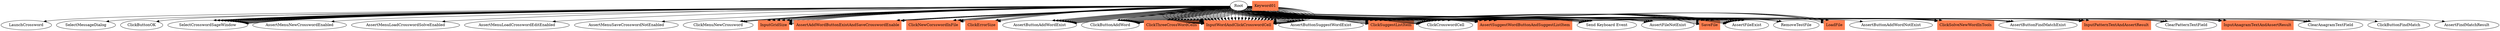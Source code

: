 // UK <-> LK
digraph {
	Root
	LaunchCrossword
		Root -> LaunchCrossword
	SelectMessageDialog
		Root -> SelectMessageDialog
	ClickButtonOK
		Root -> ClickButtonOK
	SelectCrosswordSageWindow
		Root -> SelectCrosswordSageWindow
	AssertMenuNewCrosswordEnabled
		Root -> AssertMenuNewCrosswordEnabled
	AssertMenuLoadCrosswordSolveEnabled
		Root -> AssertMenuLoadCrosswordSolveEnabled
	AssertMenuLoadCrosswordEditEnabled
		Root -> AssertMenuLoadCrosswordEditEnabled
	AssertMenuSaveCrosswordNotEnabled
		Root -> AssertMenuSaveCrosswordNotEnabled
	ClickMenuNewCrossword
		Root -> ClickMenuNewCrossword
	InputGridSize
		Root -> InputGridSize
	AssertAddWordButtonExistAndSaveCrosswordEnable
		Root -> AssertAddWordButtonExistAndSaveCrosswordEnable
	ClickMenuNewCrossword
		Root -> ClickMenuNewCrossword
	InputGridSize
		Root -> InputGridSize
	AssertAddWordButtonExistAndSaveCrosswordEnable
		Root -> AssertAddWordButtonExistAndSaveCrosswordEnable
	ClickMenuNewCrossword
		Root -> ClickMenuNewCrossword
	InputGridSize
		Root -> InputGridSize
	AssertAddWordButtonExistAndSaveCrosswordEnable
		Root -> AssertAddWordButtonExistAndSaveCrosswordEnable
	ClickNewCorsswordInFile
		Root -> ClickNewCorsswordInFile
	InputGridSize
		Root -> InputGridSize
	ClickErrorSize
		Root -> ClickErrorSize
	InputGridSize
		Root -> InputGridSize
	ClickErrorSize
		Root -> ClickErrorSize
	InputGridSize
		Root -> InputGridSize
	ClickErrorSize
		Root -> ClickErrorSize
	InputGridSize
		Root -> InputGridSize
	AssertAddWordButtonExistAndSaveCrosswordEnable
		Root -> AssertAddWordButtonExistAndSaveCrosswordEnable
	ClickNewCorsswordInFile
		Root -> ClickNewCorsswordInFile
	InputGridSize
		Root -> InputGridSize
	SelectCrosswordSageWindow
		Root -> SelectCrosswordSageWindow
	AssertButtonAddWordExist
		Root -> AssertButtonAddWordExist
	ClickButtonAddWord
		Root -> ClickButtonAddWord
	ClickThreeCrossWordCells
		Root -> ClickThreeCrossWordCells
	InputWordAndClickCrosswordCell
		Root -> InputWordAndClickCrosswordCell
	InputWordAndClickCrosswordCell
		Root -> InputWordAndClickCrosswordCell
	InputWordAndClickCrosswordCell
		Root -> InputWordAndClickCrosswordCell
	InputWordAndClickCrosswordCell
		Root -> InputWordAndClickCrosswordCell
	AssertButtonSuggestWordExist
		Root -> AssertButtonSuggestWordExist
	ClickSuggestListItem
		Root -> ClickSuggestListItem
	ClickCrosswordCell
		Root -> ClickCrosswordCell
	AssertSuggestWordButtonAndSuggestListItem
		Root -> AssertSuggestWordButtonAndSuggestListItem
	AssertButtonAddWordExist
		Root -> AssertButtonAddWordExist
	ClickButtonAddWord
		Root -> ClickButtonAddWord
	ClickThreeCrossWordCells
		Root -> ClickThreeCrossWordCells
	InputWordAndClickCrosswordCell
		Root -> InputWordAndClickCrosswordCell
	InputWordAndClickCrosswordCell
		Root -> InputWordAndClickCrosswordCell
	InputWordAndClickCrosswordCell
		Root -> InputWordAndClickCrosswordCell
	AssertButtonSuggestWordExist
		Root -> AssertButtonSuggestWordExist
	ClickSuggestListItem
		Root -> ClickSuggestListItem
	AssertButtonAddWordExist
		Root -> AssertButtonAddWordExist
	ClickButtonAddWord
		Root -> ClickButtonAddWord
	ClickThreeCrossWordCells
		Root -> ClickThreeCrossWordCells
	ClickSuggestListItem
		Root -> ClickSuggestListItem
	ClickCrosswordCell
		Root -> ClickCrosswordCell
	AssertSuggestWordButtonAndSuggestListItem
		Root -> AssertSuggestWordButtonAndSuggestListItem
	AssertButtonAddWordExist
		Root -> AssertButtonAddWordExist
	ClickButtonAddWord
		Root -> ClickButtonAddWord
	ClickThreeCrossWordCells
		Root -> ClickThreeCrossWordCells
	InputWordAndClickCrosswordCell
		Root -> InputWordAndClickCrosswordCell
	InputWordAndClickCrosswordCell
		Root -> InputWordAndClickCrosswordCell
	"Send Keyboard Event"
		Root -> "Send Keyboard Event"
	ClickSuggestListItem
		Root -> ClickSuggestListItem
	AssertButtonAddWordExist
		Root -> AssertButtonAddWordExist
	ClickButtonAddWord
		Root -> ClickButtonAddWord
	ClickThreeCrossWordCells
		Root -> ClickThreeCrossWordCells
	InputWordAndClickCrosswordCell
		Root -> InputWordAndClickCrosswordCell
	InputWordAndClickCrosswordCell
		Root -> InputWordAndClickCrosswordCell
	ClickSuggestListItem
		Root -> ClickSuggestListItem
	ClickCrosswordCell
		Root -> ClickCrosswordCell
	AssertSuggestWordButtonAndSuggestListItem
		Root -> AssertSuggestWordButtonAndSuggestListItem
	ClickCrosswordCell
		Root -> ClickCrosswordCell
	AssertSuggestWordButtonAndSuggestListItem
		Root -> AssertSuggestWordButtonAndSuggestListItem
	ClickCrosswordCell
		Root -> ClickCrosswordCell
	AssertSuggestWordButtonAndSuggestListItem
		Root -> AssertSuggestWordButtonAndSuggestListItem
	ClickNewCorsswordInFile
		Root -> ClickNewCorsswordInFile
	InputGridSize
		Root -> InputGridSize
	AssertFileNotExist
		Root -> AssertFileNotExist
	SelectCrosswordSageWindow
		Root -> SelectCrosswordSageWindow
	SaveFile
		Root -> SaveFile
	AssertFileExist
		Root -> AssertFileExist
	SelectCrosswordSageWindow
		Root -> SelectCrosswordSageWindow
	SaveFile
		Root -> SaveFile
	AssertFileExist
		Root -> AssertFileExist
	RemoveTestFile
		Root -> RemoveTestFile
	AssertFileNotExist
		Root -> AssertFileNotExist
	ClickNewCorsswordInFile
		Root -> ClickNewCorsswordInFile
	InputGridSize
		Root -> InputGridSize
	SelectCrosswordSageWindow
		Root -> SelectCrosswordSageWindow
	AssertButtonAddWordExist
		Root -> AssertButtonAddWordExist
	ClickButtonAddWord
		Root -> ClickButtonAddWord
	ClickCrosswordCell
		Root -> ClickCrosswordCell
	ClickCrosswordCell
		Root -> ClickCrosswordCell
	SaveFile
		Root -> SaveFile
	AssertFileExist
		Root -> AssertFileExist
	RemoveTestFile
		Root -> RemoveTestFile
	AssertFileNotExist
		Root -> AssertFileNotExist
	AssertFileNotExist
		Root -> AssertFileNotExist
	SelectCrosswordSageWindow
		Root -> SelectCrosswordSageWindow
	LoadFile
		Root -> LoadFile
	SelectCrosswordSageWindow
		Root -> SelectCrosswordSageWindow
	AssertButtonAddWordNotExist
		Root -> AssertButtonAddWordNotExist
	AssertFileExist
		Root -> AssertFileExist
	SelectCrosswordSageWindow
		Root -> SelectCrosswordSageWindow
	LoadFile
		Root -> LoadFile
	SelectCrosswordSageWindow
		Root -> SelectCrosswordSageWindow
	AssertButtonAddWordExist
		Root -> AssertButtonAddWordExist
	ClickSolveNewWordInTools
		Root -> ClickSolveNewWordInTools
	AssertButtonFindMatchExist
		Root -> AssertButtonFindMatchExist
	InputPatternTextAndAssertResult
		Root -> InputPatternTextAndAssertResult
	ClearPatternTextField
		Root -> ClearPatternTextField
	InputPatternTextAndAssertResult
		Root -> InputPatternTextAndAssertResult
	ClearPatternTextField
		Root -> ClearPatternTextField
	InputPatternTextAndAssertResult
		Root -> InputPatternTextAndAssertResult
	ClearPatternTextField
		Root -> ClearPatternTextField
	InputPatternTextAndAssertResult
		Root -> InputPatternTextAndAssertResult
	ClickSolveNewWordInTools
		Root -> ClickSolveNewWordInTools
	AssertButtonFindMatchExist
		Root -> AssertButtonFindMatchExist
	InputAnagramTextAndAssertResult
		Root -> InputAnagramTextAndAssertResult
	ClearAnagramTextField
		Root -> ClearAnagramTextField
	InputAnagramTextAndAssertResult
		Root -> InputAnagramTextAndAssertResult
	ClearAnagramTextField
		Root -> ClearAnagramTextField
	InputAnagramTextAndAssertResult
		Root -> InputAnagramTextAndAssertResult
	ClickNewCorsswordInFile
		Root -> ClickNewCorsswordInFile
	InputGridSize
		Root -> InputGridSize
	SelectCrosswordSageWindow
		Root -> SelectCrosswordSageWindow
	AssertButtonAddWordExist
		Root -> AssertButtonAddWordExist
	ClickButtonAddWord
		Root -> ClickButtonAddWord
	ClickThreeCrossWordCells
		Root -> ClickThreeCrossWordCells
	InputWordAndClickCrosswordCell
		Root -> InputWordAndClickCrosswordCell
	InputWordAndClickCrosswordCell
		Root -> InputWordAndClickCrosswordCell
	InputWordAndClickCrosswordCell
		Root -> InputWordAndClickCrosswordCell
	InputWordAndClickCrosswordCell
		Root -> InputWordAndClickCrosswordCell
	ClickSuggestListItem
		Root -> ClickSuggestListItem
	ClickButtonAddWord
		Root -> ClickButtonAddWord
	ClickThreeCrossWordCells
		Root -> ClickThreeCrossWordCells
	InputWordAndClickCrosswordCell
		Root -> InputWordAndClickCrosswordCell
	InputWordAndClickCrosswordCell
		Root -> InputWordAndClickCrosswordCell
	InputWordAndClickCrosswordCell
		Root -> InputWordAndClickCrosswordCell
	"Send Keyboard Event"
		Root -> "Send Keyboard Event"
	ClickButtonAddWord
		Root -> ClickButtonAddWord
	ClickThreeCrossWordCells
		Root -> ClickThreeCrossWordCells
	InputWordAndClickCrosswordCell
		Root -> InputWordAndClickCrosswordCell
	"Send Keyboard Event"
		Root -> "Send Keyboard Event"
	ClickSuggestListItem
		Root -> ClickSuggestListItem
	ClickCrosswordCell
		Root -> ClickCrosswordCell
	AssertSuggestWordButtonAndSuggestListItem
		Root -> AssertSuggestWordButtonAndSuggestListItem
	ClickButtonAddWord
		Root -> ClickButtonAddWord
	ClickThreeCrossWordCells
		Root -> ClickThreeCrossWordCells
	InputWordAndClickCrosswordCell
		Root -> InputWordAndClickCrosswordCell
	InputWordAndClickCrosswordCell
		Root -> InputWordAndClickCrosswordCell
	InputWordAndClickCrosswordCell
		Root -> InputWordAndClickCrosswordCell
	"Send Keyboard Event"
		Root -> "Send Keyboard Event"
	AssertButtonSuggestWordExist
		Root -> AssertButtonSuggestWordExist
	ClickSuggestListItem
		Root -> ClickSuggestListItem
	ClickCrosswordCell
		Root -> ClickCrosswordCell
	AssertSuggestWordButtonAndSuggestListItem
		Root -> AssertSuggestWordButtonAndSuggestListItem
	ClickButtonAddWord
		Root -> ClickButtonAddWord
	ClickThreeCrossWordCells
		Root -> ClickThreeCrossWordCells
	InputWordAndClickCrosswordCell
		Root -> InputWordAndClickCrosswordCell
	InputWordAndClickCrosswordCell
		Root -> InputWordAndClickCrosswordCell
	AssertButtonSuggestWordExist
		Root -> AssertButtonSuggestWordExist
	ClickSuggestListItem
		Root -> ClickSuggestListItem
	ClickCrosswordCell
		Root -> ClickCrosswordCell
	AssertSuggestWordButtonAndSuggestListItem
		Root -> AssertSuggestWordButtonAndSuggestListItem
	SaveFile
		Root -> SaveFile
	AssertFileExist
		Root -> AssertFileExist
	ClickSolveNewWordInTools
		Root -> ClickSolveNewWordInTools
	AssertButtonFindMatchExist
		Root -> AssertButtonFindMatchExist
	ClickButtonFindMatch
		Root -> ClickButtonFindMatch
	AssertFindMatchResult
		Root -> AssertFindMatchResult
	LoadFile
		Root -> LoadFile
	SelectCrosswordSageWindow
		Root -> SelectCrosswordSageWindow
	ClickButtonAddWord
		Root -> ClickButtonAddWord
	ClickThreeCrossWordCells
		Root -> ClickThreeCrossWordCells
	InputWordAndClickCrosswordCell
		Root -> InputWordAndClickCrosswordCell
	InputWordAndClickCrosswordCell
		Root -> InputWordAndClickCrosswordCell
	InputWordAndClickCrosswordCell
		Root -> InputWordAndClickCrosswordCell
	InputWordAndClickCrosswordCell
		Root -> InputWordAndClickCrosswordCell
	AssertButtonSuggestWordExist
		Root -> AssertButtonSuggestWordExist
	ClickSuggestListItem
		Root -> ClickSuggestListItem
	ClickCrosswordCell
		Root -> ClickCrosswordCell
	AssertSuggestWordButtonAndSuggestListItem
		Root -> AssertSuggestWordButtonAndSuggestListItem
	SaveFile
		Root -> SaveFile
	AssertFileExist
		Root -> AssertFileExist
	ClickSolveNewWordInTools
		Root -> ClickSolveNewWordInTools
	InputAnagramTextAndAssertResult
		Root -> InputAnagramTextAndAssertResult
	ClearAnagramTextField
		Root -> ClearAnagramTextField
	InputPatternTextAndAssertResult
		Root -> InputPatternTextAndAssertResult
	AssertFileExist
		Root -> AssertFileExist
	SelectCrosswordSageWindow
		Root -> SelectCrosswordSageWindow
	LoadFile
		Root -> LoadFile
	SelectCrosswordSageWindow
		Root -> SelectCrosswordSageWindow
	AssertButtonAddWordExist
		Root -> AssertButtonAddWordExist
	ClickButtonAddWord
		Root -> ClickButtonAddWord
	ClickThreeCrossWordCells
		Root -> ClickThreeCrossWordCells
	InputWordAndClickCrosswordCell
		Root -> InputWordAndClickCrosswordCell
	InputWordAndClickCrosswordCell
		Root -> InputWordAndClickCrosswordCell
	InputWordAndClickCrosswordCell
		Root -> InputWordAndClickCrosswordCell
	InputWordAndClickCrosswordCell
		Root -> InputWordAndClickCrosswordCell
	ClickSuggestListItem
		Root -> ClickSuggestListItem
	ClickButtonAddWord
		Root -> ClickButtonAddWord
	ClickThreeCrossWordCells
		Root -> ClickThreeCrossWordCells
	InputWordAndClickCrosswordCell
		Root -> InputWordAndClickCrosswordCell
	InputWordAndClickCrosswordCell
		Root -> InputWordAndClickCrosswordCell
	InputWordAndClickCrosswordCell
		Root -> InputWordAndClickCrosswordCell
	InputWordAndClickCrosswordCell
		Root -> InputWordAndClickCrosswordCell
	InputWordAndClickCrosswordCell
		Root -> InputWordAndClickCrosswordCell
	"Send Keyboard Event"
		Root -> "Send Keyboard Event"
	ClickButtonAddWord
		Root -> ClickButtonAddWord
	ClickCrosswordCell
		Root -> ClickCrosswordCell
	ClickCrosswordCell
		Root -> ClickCrosswordCell
	SaveFile
		Root -> SaveFile
	SelectCrosswordSageWindow
		Root -> SelectCrosswordSageWindow
	AssertButtonAddWordExist
		Root -> AssertButtonAddWordExist
	ClickCrosswordCell
		Root -> ClickCrosswordCell
	InputWordAndClickCrosswordCell
		Root -> InputWordAndClickCrosswordCell
	InputWordAndClickCrosswordCell
		Root -> InputWordAndClickCrosswordCell
	InputWordAndClickCrosswordCell
		Root -> InputWordAndClickCrosswordCell
	AssertButtonSuggestWordExist
		Root -> AssertButtonSuggestWordExist
	ClickSuggestListItem
		Root -> ClickSuggestListItem
	ClickCrosswordCell
		Root -> ClickCrosswordCell
	AssertSuggestWordButtonAndSuggestListItem
		Root -> AssertSuggestWordButtonAndSuggestListItem
	SaveFile
		Root -> SaveFile
	SelectCrosswordSageWindow
		Root -> SelectCrosswordSageWindow
	AssertButtonAddWordExist
		Root -> AssertButtonAddWordExist
	ClickButtonAddWord
		Root -> ClickButtonAddWord
	ClickThreeCrossWordCells
		Root -> ClickThreeCrossWordCells
	InputWordAndClickCrosswordCell
		Root -> InputWordAndClickCrosswordCell
	InputWordAndClickCrosswordCell
		Root -> InputWordAndClickCrosswordCell
	InputWordAndClickCrosswordCell
		Root -> InputWordAndClickCrosswordCell
	"Send Keyboard Event"
		Root -> "Send Keyboard Event"
	SelectCrosswordSageWindow
		Root -> SelectCrosswordSageWindow
	SaveFile
		Root -> SaveFile
	AssertFileExist
		Root -> AssertFileExist
	AssertFileExist
		Root -> AssertFileExist
	AssertFileExist
		Root -> AssertFileExist
	InputPatternTextAndAssertResult [color=coral shape=box style=filled]
	Keyword01 [color=coral shape=box style=filled]
	InputGridSize [color=coral shape=box style=filled]
	ClickErrorSize [color=coral shape=box style=filled]
	SaveFile [color=coral shape=box style=filled]
	ClickSuggestListItem [color=coral shape=box style=filled]
	ClickThreeCrossWordCells [color=coral shape=box style=filled]
	InputWordAndClickCrosswordCell [color=coral shape=box style=filled]
	InputAnagramTextAndAssertResult [color=coral shape=box style=filled]
	LoadFile [color=coral shape=box style=filled]
	ClickNewCorsswordInFile [color=coral shape=box style=filled]
	AssertAddWordButtonExistAndSaveCrosswordEnable [color=coral shape=box style=filled]
	ClickSolveNewWordInTools [color=coral shape=box style=filled]
	AssertSuggestWordButtonAndSuggestListItem [color=coral shape=box style=filled]
}
